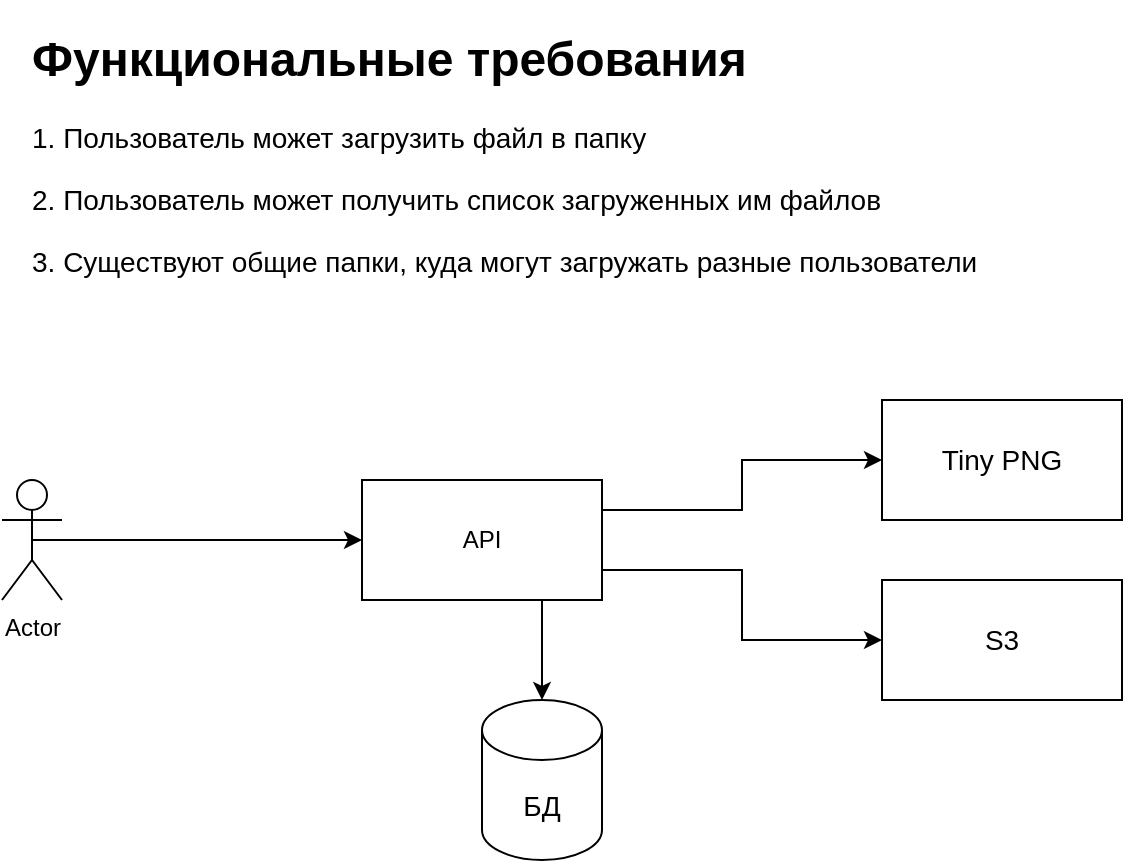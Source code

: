 <mxfile version="18.1.3" type="device"><diagram id="ywGhfcz5aDNDy5bQ4AT8" name="Страница 1"><mxGraphModel dx="1550" dy="937" grid="1" gridSize="10" guides="1" tooltips="1" connect="1" arrows="1" fold="1" page="1" pageScale="1" pageWidth="827" pageHeight="1169" math="0" shadow="0"><root><mxCell id="0"/><mxCell id="1" parent="0"/><mxCell id="bC5Z1zCh9Dx7sadLd9_x-6" style="edgeStyle=orthogonalEdgeStyle;rounded=0;orthogonalLoop=1;jettySize=auto;html=1;exitX=0.75;exitY=1;exitDx=0;exitDy=0;entryX=0.5;entryY=0;entryDx=0;entryDy=0;entryPerimeter=0;fontSize=14;" edge="1" parent="1" source="bC5Z1zCh9Dx7sadLd9_x-1" target="bC5Z1zCh9Dx7sadLd9_x-5"><mxGeometry relative="1" as="geometry"/></mxCell><mxCell id="bC5Z1zCh9Dx7sadLd9_x-8" style="edgeStyle=orthogonalEdgeStyle;rounded=0;orthogonalLoop=1;jettySize=auto;html=1;exitX=1;exitY=0.75;exitDx=0;exitDy=0;entryX=0;entryY=0.5;entryDx=0;entryDy=0;fontSize=14;" edge="1" parent="1" source="bC5Z1zCh9Dx7sadLd9_x-1" target="bC5Z1zCh9Dx7sadLd9_x-7"><mxGeometry relative="1" as="geometry"/></mxCell><mxCell id="bC5Z1zCh9Dx7sadLd9_x-11" style="edgeStyle=orthogonalEdgeStyle;rounded=0;orthogonalLoop=1;jettySize=auto;html=1;exitX=1;exitY=0.25;exitDx=0;exitDy=0;entryX=0;entryY=0.5;entryDx=0;entryDy=0;fontSize=14;" edge="1" parent="1" source="bC5Z1zCh9Dx7sadLd9_x-1" target="bC5Z1zCh9Dx7sadLd9_x-9"><mxGeometry relative="1" as="geometry"/></mxCell><mxCell id="bC5Z1zCh9Dx7sadLd9_x-1" value="API" style="rounded=0;whiteSpace=wrap;html=1;" vertex="1" parent="1"><mxGeometry x="210" y="330" width="120" height="60" as="geometry"/></mxCell><mxCell id="bC5Z1zCh9Dx7sadLd9_x-3" style="edgeStyle=orthogonalEdgeStyle;rounded=0;orthogonalLoop=1;jettySize=auto;html=1;exitX=0.5;exitY=0.5;exitDx=0;exitDy=0;exitPerimeter=0;entryX=0;entryY=0.5;entryDx=0;entryDy=0;" edge="1" parent="1" source="bC5Z1zCh9Dx7sadLd9_x-2" target="bC5Z1zCh9Dx7sadLd9_x-1"><mxGeometry relative="1" as="geometry"/></mxCell><mxCell id="bC5Z1zCh9Dx7sadLd9_x-2" value="Actor" style="shape=umlActor;verticalLabelPosition=bottom;verticalAlign=top;html=1;outlineConnect=0;" vertex="1" parent="1"><mxGeometry x="30" y="330" width="30" height="60" as="geometry"/></mxCell><mxCell id="bC5Z1zCh9Dx7sadLd9_x-4" value="&lt;h1&gt;Функциональные требования&lt;/h1&gt;&lt;p style=&quot;font-size: 14px;&quot;&gt;&lt;span style=&quot;&quot;&gt;1. Пользователь может загрузить файл в папку&lt;/span&gt;&lt;/p&gt;&lt;p style=&quot;font-size: 14px;&quot;&gt;&lt;span style=&quot;&quot;&gt;2. Пользователь может получить список загруженных им файлов&lt;/span&gt;&lt;/p&gt;&lt;p style=&quot;font-size: 14px;&quot;&gt;&lt;span style=&quot;&quot;&gt;3. Существуют общие папки, куда могут загружать разные пользователи&lt;/span&gt;&lt;/p&gt;" style="text;html=1;strokeColor=none;fillColor=none;spacing=5;spacingTop=-20;whiteSpace=wrap;overflow=hidden;rounded=0;" vertex="1" parent="1"><mxGeometry x="40" y="100" width="520" height="150" as="geometry"/></mxCell><mxCell id="bC5Z1zCh9Dx7sadLd9_x-5" value="БД" style="shape=cylinder3;whiteSpace=wrap;html=1;boundedLbl=1;backgroundOutline=1;size=15;fontSize=14;" vertex="1" parent="1"><mxGeometry x="270" y="440" width="60" height="80" as="geometry"/></mxCell><mxCell id="bC5Z1zCh9Dx7sadLd9_x-7" value="S3" style="rounded=0;whiteSpace=wrap;html=1;fontSize=14;" vertex="1" parent="1"><mxGeometry x="470" y="380" width="120" height="60" as="geometry"/></mxCell><mxCell id="bC5Z1zCh9Dx7sadLd9_x-9" value="Tiny PNG" style="rounded=0;whiteSpace=wrap;html=1;fontSize=14;" vertex="1" parent="1"><mxGeometry x="470" y="290" width="120" height="60" as="geometry"/></mxCell></root></mxGraphModel></diagram></mxfile>
